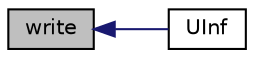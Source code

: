 digraph "write"
{
  bgcolor="transparent";
  edge [fontname="Helvetica",fontsize="10",labelfontname="Helvetica",labelfontsize="10"];
  node [fontname="Helvetica",fontsize="10",shape=record];
  rankdir="LR";
  Node1 [label="write",height=0.2,width=0.4,color="black", fillcolor="grey75", style="filled", fontcolor="black"];
  Node1 -> Node2 [dir="back",color="midnightblue",fontsize="10",style="solid",fontname="Helvetica"];
  Node2 [label="UInf",height=0.2,width=0.4,color="black",URL="$a02504.html#a2e7a840f3b25ffebb3d29d8058d0914e",tooltip="Return reference to the velocity at infinity to allow adjustment. "];
}
